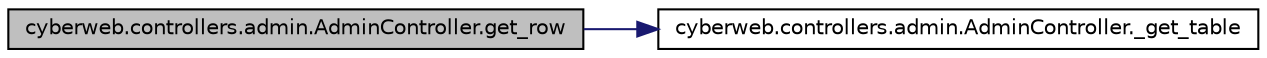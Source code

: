digraph G
{
  edge [fontname="Helvetica",fontsize="10",labelfontname="Helvetica",labelfontsize="10"];
  node [fontname="Helvetica",fontsize="10",shape=record];
  rankdir="LR";
  Node1 [label="cyberweb.controllers.admin.AdminController.get_row",height=0.2,width=0.4,color="black", fillcolor="grey75", style="filled" fontcolor="black"];
  Node1 -> Node2 [color="midnightblue",fontsize="10",style="solid"];
  Node2 [label="cyberweb.controllers.admin.AdminController._get_table",height=0.2,width=0.4,color="black", fillcolor="white", style="filled",URL="$classcyberweb_1_1controllers_1_1admin_1_1_admin_controller.html#a639b14a73b36498126283fb4bab9442f"];
}
